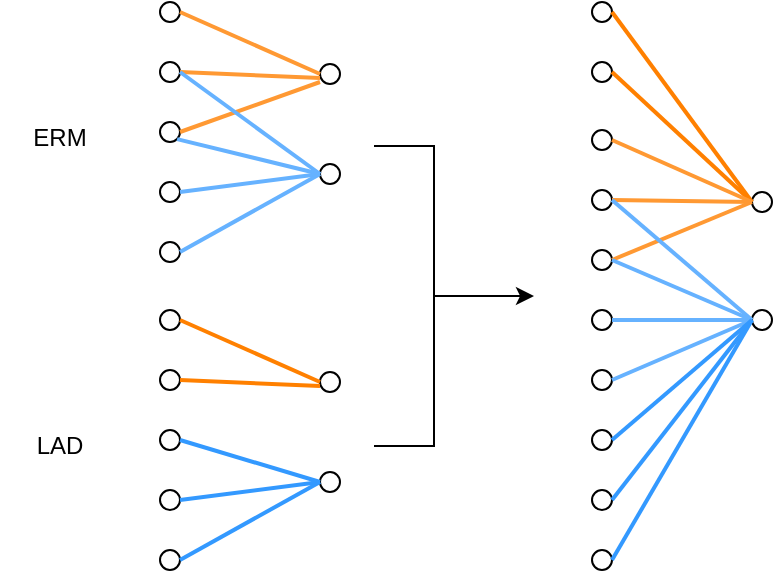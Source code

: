 <mxfile version="26.0.1">
  <diagram name="第 1 页" id="Y5imS60aNz2UqjZGpG41">
    <mxGraphModel dx="602" dy="348" grid="1" gridSize="10" guides="1" tooltips="1" connect="1" arrows="1" fold="1" page="1" pageScale="1" pageWidth="827" pageHeight="1169" math="0" shadow="0">
      <root>
        <mxCell id="0" />
        <mxCell id="1" parent="0" />
        <mxCell id="pDlCXlPNkBOMOFqIXInU-1" value="" style="ellipse;whiteSpace=wrap;html=1;aspect=fixed;" vertex="1" parent="1">
          <mxGeometry x="200" y="79" width="10" height="10" as="geometry" />
        </mxCell>
        <mxCell id="pDlCXlPNkBOMOFqIXInU-2" value="" style="ellipse;whiteSpace=wrap;html=1;aspect=fixed;" vertex="1" parent="1">
          <mxGeometry x="200" y="109" width="10" height="10" as="geometry" />
        </mxCell>
        <mxCell id="pDlCXlPNkBOMOFqIXInU-3" value="" style="ellipse;whiteSpace=wrap;html=1;aspect=fixed;" vertex="1" parent="1">
          <mxGeometry x="200" y="139" width="10" height="10" as="geometry" />
        </mxCell>
        <mxCell id="pDlCXlPNkBOMOFqIXInU-4" value="" style="ellipse;whiteSpace=wrap;html=1;aspect=fixed;" vertex="1" parent="1">
          <mxGeometry x="200" y="169" width="10" height="10" as="geometry" />
        </mxCell>
        <mxCell id="pDlCXlPNkBOMOFqIXInU-5" value="" style="ellipse;whiteSpace=wrap;html=1;aspect=fixed;" vertex="1" parent="1">
          <mxGeometry x="200" y="199" width="10" height="10" as="geometry" />
        </mxCell>
        <mxCell id="pDlCXlPNkBOMOFqIXInU-6" value="" style="ellipse;whiteSpace=wrap;html=1;aspect=fixed;" vertex="1" parent="1">
          <mxGeometry x="280" y="110" width="10" height="10" as="geometry" />
        </mxCell>
        <mxCell id="pDlCXlPNkBOMOFqIXInU-7" value="" style="ellipse;whiteSpace=wrap;html=1;aspect=fixed;" vertex="1" parent="1">
          <mxGeometry x="280" y="160" width="10" height="10" as="geometry" />
        </mxCell>
        <mxCell id="pDlCXlPNkBOMOFqIXInU-13" value="" style="endArrow=none;html=1;strokeWidth=2;rounded=0;fillColor=#d5e8d4;strokeColor=#FF9933;exitX=1;exitY=0.5;exitDx=0;exitDy=0;entryX=0;entryY=0.5;entryDx=0;entryDy=0;" edge="1" parent="1" source="pDlCXlPNkBOMOFqIXInU-1" target="pDlCXlPNkBOMOFqIXInU-6">
          <mxGeometry width="50" height="50" relative="1" as="geometry">
            <mxPoint x="250" y="79" as="sourcePoint" />
            <mxPoint x="300" y="29" as="targetPoint" />
          </mxGeometry>
        </mxCell>
        <mxCell id="pDlCXlPNkBOMOFqIXInU-14" value="" style="endArrow=none;html=1;strokeWidth=2;rounded=0;fillColor=#d5e8d4;strokeColor=#FF9933;exitX=1;exitY=0.5;exitDx=0;exitDy=0;" edge="1" parent="1" source="pDlCXlPNkBOMOFqIXInU-2">
          <mxGeometry width="50" height="50" relative="1" as="geometry">
            <mxPoint x="225" y="97" as="sourcePoint" />
            <mxPoint x="280" y="117" as="targetPoint" />
          </mxGeometry>
        </mxCell>
        <mxCell id="pDlCXlPNkBOMOFqIXInU-15" value="" style="endArrow=none;html=1;strokeWidth=2;rounded=0;fillColor=#d5e8d4;strokeColor=#FF9933;exitX=1;exitY=0.5;exitDx=0;exitDy=0;" edge="1" parent="1" source="pDlCXlPNkBOMOFqIXInU-3">
          <mxGeometry width="50" height="50" relative="1" as="geometry">
            <mxPoint x="225" y="127" as="sourcePoint" />
            <mxPoint x="280" y="119" as="targetPoint" />
          </mxGeometry>
        </mxCell>
        <mxCell id="pDlCXlPNkBOMOFqIXInU-16" value="" style="endArrow=none;html=1;strokeWidth=2;rounded=0;fillColor=#dae8fc;strokeColor=#66B2FF;entryX=0;entryY=0.5;entryDx=0;entryDy=0;exitX=1;exitY=1;exitDx=0;exitDy=0;" edge="1" parent="1" source="pDlCXlPNkBOMOFqIXInU-3" target="pDlCXlPNkBOMOFqIXInU-7">
          <mxGeometry width="50" height="50" relative="1" as="geometry">
            <mxPoint x="220" y="149" as="sourcePoint" />
            <mxPoint x="390" y="249" as="targetPoint" />
          </mxGeometry>
        </mxCell>
        <mxCell id="pDlCXlPNkBOMOFqIXInU-17" value="" style="endArrow=none;html=1;strokeWidth=2;rounded=0;fillColor=#dae8fc;strokeColor=#66B2FF;exitX=1;exitY=0.5;exitDx=0;exitDy=0;entryX=0;entryY=0.5;entryDx=0;entryDy=0;" edge="1" parent="1" source="pDlCXlPNkBOMOFqIXInU-2" target="pDlCXlPNkBOMOFqIXInU-7">
          <mxGeometry width="50" height="50" relative="1" as="geometry">
            <mxPoint x="230" y="159" as="sourcePoint" />
            <mxPoint x="280" y="169" as="targetPoint" />
          </mxGeometry>
        </mxCell>
        <mxCell id="pDlCXlPNkBOMOFqIXInU-18" value="" style="endArrow=none;html=1;strokeWidth=2;rounded=0;fillColor=#dae8fc;strokeColor=#66B2FF;exitX=1;exitY=0.5;exitDx=0;exitDy=0;entryX=0;entryY=0.5;entryDx=0;entryDy=0;" edge="1" parent="1" source="pDlCXlPNkBOMOFqIXInU-4" target="pDlCXlPNkBOMOFqIXInU-7">
          <mxGeometry width="50" height="50" relative="1" as="geometry">
            <mxPoint x="225" y="127" as="sourcePoint" />
            <mxPoint x="290" y="179" as="targetPoint" />
          </mxGeometry>
        </mxCell>
        <mxCell id="pDlCXlPNkBOMOFqIXInU-19" value="" style="endArrow=none;html=1;strokeWidth=2;rounded=0;fillColor=#dae8fc;strokeColor=#66B2FF;exitX=1;exitY=0.5;exitDx=0;exitDy=0;entryX=0;entryY=0.5;entryDx=0;entryDy=0;" edge="1" parent="1" source="pDlCXlPNkBOMOFqIXInU-5" target="pDlCXlPNkBOMOFqIXInU-7">
          <mxGeometry width="50" height="50" relative="1" as="geometry">
            <mxPoint x="225" y="187" as="sourcePoint" />
            <mxPoint x="290" y="178" as="targetPoint" />
          </mxGeometry>
        </mxCell>
        <mxCell id="pDlCXlPNkBOMOFqIXInU-20" value="ERM" style="text;html=1;align=center;verticalAlign=middle;whiteSpace=wrap;rounded=0;" vertex="1" parent="1">
          <mxGeometry x="120" y="131.5" width="60" height="30" as="geometry" />
        </mxCell>
        <mxCell id="pDlCXlPNkBOMOFqIXInU-21" value="" style="ellipse;whiteSpace=wrap;html=1;aspect=fixed;" vertex="1" parent="1">
          <mxGeometry x="200" y="233" width="10" height="10" as="geometry" />
        </mxCell>
        <mxCell id="pDlCXlPNkBOMOFqIXInU-22" value="" style="ellipse;whiteSpace=wrap;html=1;aspect=fixed;" vertex="1" parent="1">
          <mxGeometry x="200" y="263" width="10" height="10" as="geometry" />
        </mxCell>
        <mxCell id="pDlCXlPNkBOMOFqIXInU-23" value="" style="ellipse;whiteSpace=wrap;html=1;aspect=fixed;" vertex="1" parent="1">
          <mxGeometry x="200" y="293" width="10" height="10" as="geometry" />
        </mxCell>
        <mxCell id="pDlCXlPNkBOMOFqIXInU-24" value="" style="ellipse;whiteSpace=wrap;html=1;aspect=fixed;" vertex="1" parent="1">
          <mxGeometry x="200" y="323" width="10" height="10" as="geometry" />
        </mxCell>
        <mxCell id="pDlCXlPNkBOMOFqIXInU-25" value="" style="ellipse;whiteSpace=wrap;html=1;aspect=fixed;" vertex="1" parent="1">
          <mxGeometry x="200" y="353" width="10" height="10" as="geometry" />
        </mxCell>
        <mxCell id="pDlCXlPNkBOMOFqIXInU-26" value="" style="ellipse;whiteSpace=wrap;html=1;aspect=fixed;" vertex="1" parent="1">
          <mxGeometry x="280" y="264" width="10" height="10" as="geometry" />
        </mxCell>
        <mxCell id="pDlCXlPNkBOMOFqIXInU-27" value="" style="ellipse;whiteSpace=wrap;html=1;aspect=fixed;" vertex="1" parent="1">
          <mxGeometry x="280" y="314" width="10" height="10" as="geometry" />
        </mxCell>
        <mxCell id="pDlCXlPNkBOMOFqIXInU-28" value="" style="endArrow=none;html=1;strokeWidth=2;rounded=0;fillColor=#f8cecc;strokeColor=#FF8000;exitX=1;exitY=0.5;exitDx=0;exitDy=0;entryX=0;entryY=0.5;entryDx=0;entryDy=0;" edge="1" parent="1" source="pDlCXlPNkBOMOFqIXInU-21" target="pDlCXlPNkBOMOFqIXInU-26">
          <mxGeometry width="50" height="50" relative="1" as="geometry">
            <mxPoint x="250" y="233" as="sourcePoint" />
            <mxPoint x="300" y="183" as="targetPoint" />
          </mxGeometry>
        </mxCell>
        <mxCell id="pDlCXlPNkBOMOFqIXInU-29" value="" style="endArrow=none;html=1;strokeWidth=2;rounded=0;fillColor=#f8cecc;strokeColor=#FF8000;exitX=1;exitY=0.5;exitDx=0;exitDy=0;" edge="1" parent="1" source="pDlCXlPNkBOMOFqIXInU-22">
          <mxGeometry width="50" height="50" relative="1" as="geometry">
            <mxPoint x="225" y="251" as="sourcePoint" />
            <mxPoint x="280" y="271" as="targetPoint" />
          </mxGeometry>
        </mxCell>
        <mxCell id="pDlCXlPNkBOMOFqIXInU-31" value="" style="endArrow=none;html=1;strokeWidth=2;rounded=0;fillColor=#1ba1e2;strokeColor=#3399FF;entryX=0;entryY=0.5;entryDx=0;entryDy=0;exitX=1;exitY=0.5;exitDx=0;exitDy=0;" edge="1" parent="1" target="pDlCXlPNkBOMOFqIXInU-27" source="pDlCXlPNkBOMOFqIXInU-23">
          <mxGeometry width="50" height="50" relative="1" as="geometry">
            <mxPoint x="220" y="303" as="sourcePoint" />
            <mxPoint x="390" y="403" as="targetPoint" />
          </mxGeometry>
        </mxCell>
        <mxCell id="pDlCXlPNkBOMOFqIXInU-33" value="" style="endArrow=none;html=1;strokeWidth=2;rounded=0;fillColor=#1ba1e2;strokeColor=#3399FF;exitX=1;exitY=0.5;exitDx=0;exitDy=0;entryX=0;entryY=0.5;entryDx=0;entryDy=0;" edge="1" parent="1" source="pDlCXlPNkBOMOFqIXInU-24" target="pDlCXlPNkBOMOFqIXInU-27">
          <mxGeometry width="50" height="50" relative="1" as="geometry">
            <mxPoint x="225" y="281" as="sourcePoint" />
            <mxPoint x="290" y="333" as="targetPoint" />
          </mxGeometry>
        </mxCell>
        <mxCell id="pDlCXlPNkBOMOFqIXInU-34" value="" style="endArrow=none;html=1;strokeWidth=2;rounded=0;fillColor=#1ba1e2;strokeColor=#3399FF;exitX=1;exitY=0.5;exitDx=0;exitDy=0;entryX=0;entryY=0.5;entryDx=0;entryDy=0;" edge="1" parent="1" source="pDlCXlPNkBOMOFqIXInU-25" target="pDlCXlPNkBOMOFqIXInU-27">
          <mxGeometry width="50" height="50" relative="1" as="geometry">
            <mxPoint x="225" y="341" as="sourcePoint" />
            <mxPoint x="290" y="332" as="targetPoint" />
          </mxGeometry>
        </mxCell>
        <mxCell id="pDlCXlPNkBOMOFqIXInU-35" value="LAD" style="text;html=1;align=center;verticalAlign=middle;whiteSpace=wrap;rounded=0;" vertex="1" parent="1">
          <mxGeometry x="120" y="285.5" width="60" height="30" as="geometry" />
        </mxCell>
        <mxCell id="pDlCXlPNkBOMOFqIXInU-36" value="" style="ellipse;whiteSpace=wrap;html=1;aspect=fixed;" vertex="1" parent="1">
          <mxGeometry x="416" y="143" width="10" height="10" as="geometry" />
        </mxCell>
        <mxCell id="pDlCXlPNkBOMOFqIXInU-37" value="" style="ellipse;whiteSpace=wrap;html=1;aspect=fixed;" vertex="1" parent="1">
          <mxGeometry x="416" y="173" width="10" height="10" as="geometry" />
        </mxCell>
        <mxCell id="pDlCXlPNkBOMOFqIXInU-38" value="" style="ellipse;whiteSpace=wrap;html=1;aspect=fixed;" vertex="1" parent="1">
          <mxGeometry x="416" y="203" width="10" height="10" as="geometry" />
        </mxCell>
        <mxCell id="pDlCXlPNkBOMOFqIXInU-39" value="" style="ellipse;whiteSpace=wrap;html=1;aspect=fixed;" vertex="1" parent="1">
          <mxGeometry x="416" y="233" width="10" height="10" as="geometry" />
        </mxCell>
        <mxCell id="pDlCXlPNkBOMOFqIXInU-40" value="" style="ellipse;whiteSpace=wrap;html=1;aspect=fixed;" vertex="1" parent="1">
          <mxGeometry x="416" y="263" width="10" height="10" as="geometry" />
        </mxCell>
        <mxCell id="pDlCXlPNkBOMOFqIXInU-41" value="" style="ellipse;whiteSpace=wrap;html=1;aspect=fixed;" vertex="1" parent="1">
          <mxGeometry x="496" y="174" width="10" height="10" as="geometry" />
        </mxCell>
        <mxCell id="pDlCXlPNkBOMOFqIXInU-42" value="" style="ellipse;whiteSpace=wrap;html=1;aspect=fixed;" vertex="1" parent="1">
          <mxGeometry x="496" y="233" width="10" height="10" as="geometry" />
        </mxCell>
        <mxCell id="pDlCXlPNkBOMOFqIXInU-54" value="" style="ellipse;whiteSpace=wrap;html=1;aspect=fixed;" vertex="1" parent="1">
          <mxGeometry x="416" y="79" width="10" height="10" as="geometry" />
        </mxCell>
        <mxCell id="pDlCXlPNkBOMOFqIXInU-55" value="" style="ellipse;whiteSpace=wrap;html=1;aspect=fixed;" vertex="1" parent="1">
          <mxGeometry x="416" y="109" width="10" height="10" as="geometry" />
        </mxCell>
        <mxCell id="pDlCXlPNkBOMOFqIXInU-64" value="" style="ellipse;whiteSpace=wrap;html=1;aspect=fixed;" vertex="1" parent="1">
          <mxGeometry x="416" y="293" width="10" height="10" as="geometry" />
        </mxCell>
        <mxCell id="pDlCXlPNkBOMOFqIXInU-65" value="" style="ellipse;whiteSpace=wrap;html=1;aspect=fixed;" vertex="1" parent="1">
          <mxGeometry x="416" y="323" width="10" height="10" as="geometry" />
        </mxCell>
        <mxCell id="pDlCXlPNkBOMOFqIXInU-66" value="" style="ellipse;whiteSpace=wrap;html=1;aspect=fixed;" vertex="1" parent="1">
          <mxGeometry x="416" y="353" width="10" height="10" as="geometry" />
        </mxCell>
        <mxCell id="pDlCXlPNkBOMOFqIXInU-73" style="edgeStyle=orthogonalEdgeStyle;rounded=0;orthogonalLoop=1;jettySize=auto;html=1;exitX=0;exitY=0.5;exitDx=0;exitDy=0;exitPerimeter=0;" edge="1" parent="1" source="pDlCXlPNkBOMOFqIXInU-72">
          <mxGeometry relative="1" as="geometry">
            <mxPoint x="387" y="226" as="targetPoint" />
          </mxGeometry>
        </mxCell>
        <mxCell id="pDlCXlPNkBOMOFqIXInU-72" value="" style="strokeWidth=1;html=1;shape=mxgraph.flowchart.annotation_1;align=left;pointerEvents=1;flipH=1;" vertex="1" parent="1">
          <mxGeometry x="307" y="151" width="30" height="150" as="geometry" />
        </mxCell>
        <mxCell id="pDlCXlPNkBOMOFqIXInU-74" value="" style="endArrow=none;html=1;strokeWidth=2;rounded=0;fillColor=#f8cecc;strokeColor=#FF8000;exitX=1;exitY=0.5;exitDx=0;exitDy=0;entryX=0;entryY=0.5;entryDx=0;entryDy=0;" edge="1" parent="1" source="pDlCXlPNkBOMOFqIXInU-54" target="pDlCXlPNkBOMOFqIXInU-41">
          <mxGeometry width="50" height="50" relative="1" as="geometry">
            <mxPoint x="220" y="248" as="sourcePoint" />
            <mxPoint x="290" y="279" as="targetPoint" />
          </mxGeometry>
        </mxCell>
        <mxCell id="pDlCXlPNkBOMOFqIXInU-76" value="" style="endArrow=none;html=1;strokeWidth=2;rounded=0;fillColor=#f8cecc;strokeColor=#FF8000;exitX=1;exitY=0.5;exitDx=0;exitDy=0;entryX=0;entryY=0.5;entryDx=0;entryDy=0;" edge="1" parent="1" source="pDlCXlPNkBOMOFqIXInU-55" target="pDlCXlPNkBOMOFqIXInU-41">
          <mxGeometry width="50" height="50" relative="1" as="geometry">
            <mxPoint x="530" y="86" as="sourcePoint" />
            <mxPoint x="600" y="89" as="targetPoint" />
          </mxGeometry>
        </mxCell>
        <mxCell id="pDlCXlPNkBOMOFqIXInU-77" value="" style="endArrow=none;html=1;strokeWidth=2;rounded=0;fillColor=#d5e8d4;strokeColor=#FF9933;exitX=1;exitY=0.5;exitDx=0;exitDy=0;entryX=0;entryY=0.5;entryDx=0;entryDy=0;" edge="1" parent="1" source="pDlCXlPNkBOMOFqIXInU-36" target="pDlCXlPNkBOMOFqIXInU-41">
          <mxGeometry width="50" height="50" relative="1" as="geometry">
            <mxPoint x="426" y="149" as="sourcePoint" />
            <mxPoint x="496" y="180" as="targetPoint" />
          </mxGeometry>
        </mxCell>
        <mxCell id="pDlCXlPNkBOMOFqIXInU-78" value="" style="endArrow=none;html=1;strokeWidth=2;rounded=0;fillColor=#d5e8d4;strokeColor=#FF9933;exitX=1;exitY=0.5;exitDx=0;exitDy=0;entryX=0;entryY=0.5;entryDx=0;entryDy=0;" edge="1" parent="1" source="pDlCXlPNkBOMOFqIXInU-37" target="pDlCXlPNkBOMOFqIXInU-41">
          <mxGeometry width="50" height="50" relative="1" as="geometry">
            <mxPoint x="426" y="180" as="sourcePoint" />
            <mxPoint x="496" y="182" as="targetPoint" />
          </mxGeometry>
        </mxCell>
        <mxCell id="pDlCXlPNkBOMOFqIXInU-79" value="" style="endArrow=none;html=1;strokeWidth=2;rounded=0;fillColor=#d5e8d4;strokeColor=#FF9933;exitX=1;exitY=0.5;exitDx=0;exitDy=0;entryX=0;entryY=0.5;entryDx=0;entryDy=0;" edge="1" parent="1" source="pDlCXlPNkBOMOFqIXInU-38" target="pDlCXlPNkBOMOFqIXInU-41">
          <mxGeometry width="50" height="50" relative="1" as="geometry">
            <mxPoint x="426" y="209" as="sourcePoint" />
            <mxPoint x="496" y="184" as="targetPoint" />
          </mxGeometry>
        </mxCell>
        <mxCell id="pDlCXlPNkBOMOFqIXInU-80" value="" style="endArrow=none;html=1;strokeWidth=2;rounded=0;fillColor=#dae8fc;strokeColor=#66B2FF;entryX=0;entryY=0.5;entryDx=0;entryDy=0;exitX=1;exitY=0.5;exitDx=0;exitDy=0;" edge="1" parent="1" source="pDlCXlPNkBOMOFqIXInU-38" target="pDlCXlPNkBOMOFqIXInU-42">
          <mxGeometry width="50" height="50" relative="1" as="geometry">
            <mxPoint x="425" y="213" as="sourcePoint" />
            <mxPoint x="496" y="230" as="targetPoint" />
          </mxGeometry>
        </mxCell>
        <mxCell id="pDlCXlPNkBOMOFqIXInU-81" value="" style="endArrow=none;html=1;strokeWidth=2;rounded=0;fillColor=#dae8fc;strokeColor=#66B2FF;exitX=1;exitY=0.5;exitDx=0;exitDy=0;entryX=0;entryY=0.5;entryDx=0;entryDy=0;" edge="1" parent="1" source="pDlCXlPNkBOMOFqIXInU-37" target="pDlCXlPNkBOMOFqIXInU-42">
          <mxGeometry width="50" height="50" relative="1" as="geometry">
            <mxPoint x="426" y="179" as="sourcePoint" />
            <mxPoint x="496" y="230" as="targetPoint" />
          </mxGeometry>
        </mxCell>
        <mxCell id="pDlCXlPNkBOMOFqIXInU-82" value="" style="endArrow=none;html=1;strokeWidth=2;rounded=0;fillColor=#dae8fc;strokeColor=#66B2FF;exitX=1;exitY=0.5;exitDx=0;exitDy=0;entryX=0;entryY=0.5;entryDx=0;entryDy=0;" edge="1" parent="1" source="pDlCXlPNkBOMOFqIXInU-39" target="pDlCXlPNkBOMOFqIXInU-42">
          <mxGeometry width="50" height="50" relative="1" as="geometry">
            <mxPoint x="426" y="239" as="sourcePoint" />
            <mxPoint x="496" y="230" as="targetPoint" />
          </mxGeometry>
        </mxCell>
        <mxCell id="pDlCXlPNkBOMOFqIXInU-83" value="" style="endArrow=none;html=1;strokeWidth=2;rounded=0;fillColor=#dae8fc;strokeColor=#66B2FF;exitX=1;exitY=0.5;exitDx=0;exitDy=0;entryX=0;entryY=0.5;entryDx=0;entryDy=0;" edge="1" parent="1" source="pDlCXlPNkBOMOFqIXInU-40" target="pDlCXlPNkBOMOFqIXInU-42">
          <mxGeometry width="50" height="50" relative="1" as="geometry">
            <mxPoint x="426" y="269" as="sourcePoint" />
            <mxPoint x="496" y="230" as="targetPoint" />
          </mxGeometry>
        </mxCell>
        <mxCell id="pDlCXlPNkBOMOFqIXInU-85" value="" style="endArrow=none;html=1;strokeWidth=2;rounded=0;fillColor=#1ba1e2;strokeColor=#3399FF;entryX=0;entryY=0.5;entryDx=0;entryDy=0;exitX=1;exitY=0.5;exitDx=0;exitDy=0;" edge="1" parent="1" source="pDlCXlPNkBOMOFqIXInU-64" target="pDlCXlPNkBOMOFqIXInU-42">
          <mxGeometry width="50" height="50" relative="1" as="geometry">
            <mxPoint x="436" y="298" as="sourcePoint" />
            <mxPoint x="506" y="319" as="targetPoint" />
          </mxGeometry>
        </mxCell>
        <mxCell id="pDlCXlPNkBOMOFqIXInU-86" value="" style="endArrow=none;html=1;strokeWidth=2;rounded=0;fillColor=#1ba1e2;strokeColor=#3399FF;exitX=1;exitY=0.5;exitDx=0;exitDy=0;entryX=0;entryY=0.5;entryDx=0;entryDy=0;" edge="1" parent="1" source="pDlCXlPNkBOMOFqIXInU-65" target="pDlCXlPNkBOMOFqIXInU-42">
          <mxGeometry width="50" height="50" relative="1" as="geometry">
            <mxPoint x="436" y="328" as="sourcePoint" />
            <mxPoint x="506" y="319" as="targetPoint" />
          </mxGeometry>
        </mxCell>
        <mxCell id="pDlCXlPNkBOMOFqIXInU-87" value="" style="endArrow=none;html=1;strokeWidth=2;rounded=0;fillColor=#1ba1e2;strokeColor=#3399FF;exitX=1;exitY=0.5;exitDx=0;exitDy=0;entryX=0;entryY=0.5;entryDx=0;entryDy=0;" edge="1" parent="1" source="pDlCXlPNkBOMOFqIXInU-66" target="pDlCXlPNkBOMOFqIXInU-42">
          <mxGeometry width="50" height="50" relative="1" as="geometry">
            <mxPoint x="436" y="358" as="sourcePoint" />
            <mxPoint x="506" y="319" as="targetPoint" />
          </mxGeometry>
        </mxCell>
      </root>
    </mxGraphModel>
  </diagram>
</mxfile>
